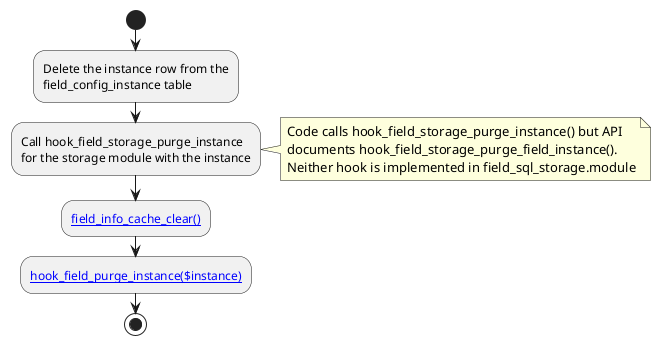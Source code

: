 @startuml

start
:Delete the instance row from the
field_config_instance table;
:Call hook_field_storage_purge_instance
for the storage module with the instance;
note right
Code calls hook_field_storage_purge_instance() but API
documents hook_field_storage_purge_field_instance().
Neither hook is implemented in field_sql_storage.module
end note
:[[field_info_cache_clear field_info_cache_clear()]];
:[[https://api.drupal.org/api/drupal/modules!field!field.api.php/function/hook_field_purge_instance/7 hook_field_purge_instance($instance)]];
stop

@enduml